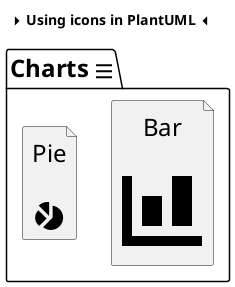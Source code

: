 https://blog.mrhaki.com/2017/10/plantuml-pleasantness-using-built-in.html/
@startuml
 
skinparam DefaultFontSize 24
skinparam DefaultTextAlignment center
 
title <&caret-right> Using icons in PlantUML <&caret-left>
 
package "Charts <&menu>" as charts {
 
    file bar [
        Bar
 
        <size:120><&bar-chart></size>
    ]
 
    file pie [
        Pie
 
        <size:42><&pie-chart></size>
    ]
 
}  
 
@enduml